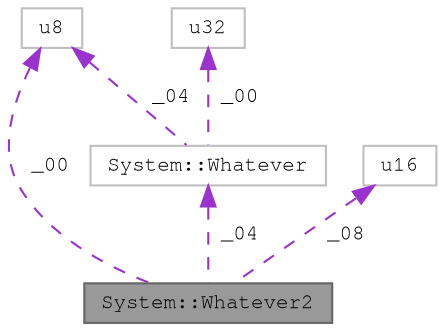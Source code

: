 digraph "System::Whatever2"
{
 // LATEX_PDF_SIZE
  bgcolor="transparent";
  edge [fontname=FreeMono,fontsize=10,labelfontname=FreeMono,labelfontsize=10];
  node [fontname=FreeMono,fontsize=10,shape=box,height=0.2,width=0.4];
  Node1 [label="System::Whatever2",height=0.2,width=0.4,color="gray40", fillcolor="grey60", style="filled", fontcolor="black",tooltip=" "];
  Node2 -> Node1 [dir="back",color="darkorchid3",style="dashed",label=" _00" ];
  Node2 [label="u8",height=0.2,width=0.4,color="grey75", fillcolor="white", style="filled",tooltip=" "];
  Node3 -> Node1 [dir="back",color="darkorchid3",style="dashed",label=" _04" ];
  Node3 [label="System::Whatever",height=0.2,width=0.4,color="grey75", fillcolor="white", style="filled",URL="$struct_system_1_1_whatever.html",tooltip=" "];
  Node4 -> Node3 [dir="back",color="darkorchid3",style="dashed",label=" _00" ];
  Node4 [label="u32",height=0.2,width=0.4,color="grey75", fillcolor="white", style="filled",tooltip=" "];
  Node2 -> Node3 [dir="back",color="darkorchid3",style="dashed",label=" _04" ];
  Node5 -> Node1 [dir="back",color="darkorchid3",style="dashed",label=" _08" ];
  Node5 [label="u16",height=0.2,width=0.4,color="grey75", fillcolor="white", style="filled",URL="$classu16.html",tooltip=" "];
}

